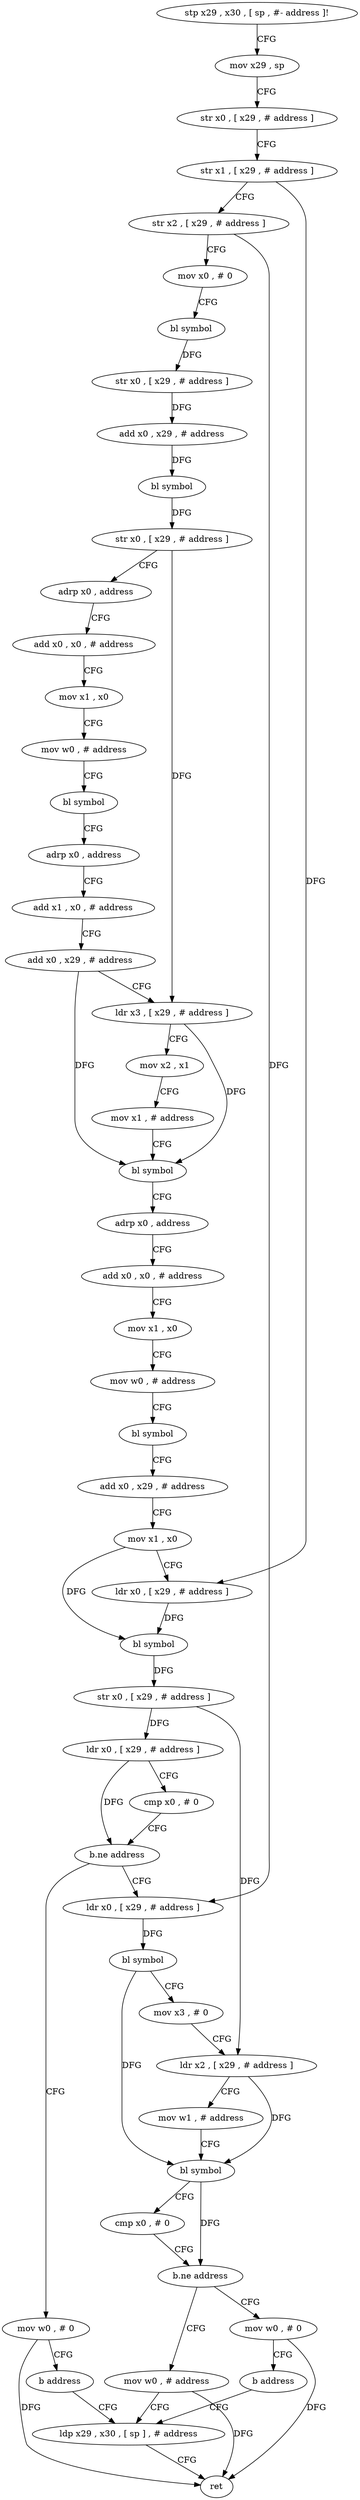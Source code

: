 digraph "func" {
"99952" [label = "stp x29 , x30 , [ sp , #- address ]!" ]
"99956" [label = "mov x29 , sp" ]
"99960" [label = "str x0 , [ x29 , # address ]" ]
"99964" [label = "str x1 , [ x29 , # address ]" ]
"99968" [label = "str x2 , [ x29 , # address ]" ]
"99972" [label = "mov x0 , # 0" ]
"99976" [label = "bl symbol" ]
"99980" [label = "str x0 , [ x29 , # address ]" ]
"99984" [label = "add x0 , x29 , # address" ]
"99988" [label = "bl symbol" ]
"99992" [label = "str x0 , [ x29 , # address ]" ]
"99996" [label = "adrp x0 , address" ]
"100000" [label = "add x0 , x0 , # address" ]
"100004" [label = "mov x1 , x0" ]
"100008" [label = "mov w0 , # address" ]
"100012" [label = "bl symbol" ]
"100016" [label = "adrp x0 , address" ]
"100020" [label = "add x1 , x0 , # address" ]
"100024" [label = "add x0 , x29 , # address" ]
"100028" [label = "ldr x3 , [ x29 , # address ]" ]
"100032" [label = "mov x2 , x1" ]
"100036" [label = "mov x1 , # address" ]
"100040" [label = "bl symbol" ]
"100044" [label = "adrp x0 , address" ]
"100048" [label = "add x0 , x0 , # address" ]
"100052" [label = "mov x1 , x0" ]
"100056" [label = "mov w0 , # address" ]
"100060" [label = "bl symbol" ]
"100064" [label = "add x0 , x29 , # address" ]
"100068" [label = "mov x1 , x0" ]
"100072" [label = "ldr x0 , [ x29 , # address ]" ]
"100076" [label = "bl symbol" ]
"100080" [label = "str x0 , [ x29 , # address ]" ]
"100084" [label = "ldr x0 , [ x29 , # address ]" ]
"100088" [label = "cmp x0 , # 0" ]
"100092" [label = "b.ne address" ]
"100104" [label = "ldr x0 , [ x29 , # address ]" ]
"100096" [label = "mov w0 , # 0" ]
"100108" [label = "bl symbol" ]
"100112" [label = "mov x3 , # 0" ]
"100116" [label = "ldr x2 , [ x29 , # address ]" ]
"100120" [label = "mov w1 , # address" ]
"100124" [label = "bl symbol" ]
"100128" [label = "cmp x0 , # 0" ]
"100132" [label = "b.ne address" ]
"100144" [label = "mov w0 , # address" ]
"100136" [label = "mov w0 , # 0" ]
"100100" [label = "b address" ]
"100148" [label = "ldp x29 , x30 , [ sp ] , # address" ]
"100140" [label = "b address" ]
"100152" [label = "ret" ]
"99952" -> "99956" [ label = "CFG" ]
"99956" -> "99960" [ label = "CFG" ]
"99960" -> "99964" [ label = "CFG" ]
"99964" -> "99968" [ label = "CFG" ]
"99964" -> "100072" [ label = "DFG" ]
"99968" -> "99972" [ label = "CFG" ]
"99968" -> "100104" [ label = "DFG" ]
"99972" -> "99976" [ label = "CFG" ]
"99976" -> "99980" [ label = "DFG" ]
"99980" -> "99984" [ label = "DFG" ]
"99984" -> "99988" [ label = "DFG" ]
"99988" -> "99992" [ label = "DFG" ]
"99992" -> "99996" [ label = "CFG" ]
"99992" -> "100028" [ label = "DFG" ]
"99996" -> "100000" [ label = "CFG" ]
"100000" -> "100004" [ label = "CFG" ]
"100004" -> "100008" [ label = "CFG" ]
"100008" -> "100012" [ label = "CFG" ]
"100012" -> "100016" [ label = "CFG" ]
"100016" -> "100020" [ label = "CFG" ]
"100020" -> "100024" [ label = "CFG" ]
"100024" -> "100028" [ label = "CFG" ]
"100024" -> "100040" [ label = "DFG" ]
"100028" -> "100032" [ label = "CFG" ]
"100028" -> "100040" [ label = "DFG" ]
"100032" -> "100036" [ label = "CFG" ]
"100036" -> "100040" [ label = "CFG" ]
"100040" -> "100044" [ label = "CFG" ]
"100044" -> "100048" [ label = "CFG" ]
"100048" -> "100052" [ label = "CFG" ]
"100052" -> "100056" [ label = "CFG" ]
"100056" -> "100060" [ label = "CFG" ]
"100060" -> "100064" [ label = "CFG" ]
"100064" -> "100068" [ label = "CFG" ]
"100068" -> "100072" [ label = "CFG" ]
"100068" -> "100076" [ label = "DFG" ]
"100072" -> "100076" [ label = "DFG" ]
"100076" -> "100080" [ label = "DFG" ]
"100080" -> "100084" [ label = "DFG" ]
"100080" -> "100116" [ label = "DFG" ]
"100084" -> "100088" [ label = "CFG" ]
"100084" -> "100092" [ label = "DFG" ]
"100088" -> "100092" [ label = "CFG" ]
"100092" -> "100104" [ label = "CFG" ]
"100092" -> "100096" [ label = "CFG" ]
"100104" -> "100108" [ label = "DFG" ]
"100096" -> "100100" [ label = "CFG" ]
"100096" -> "100152" [ label = "DFG" ]
"100108" -> "100112" [ label = "CFG" ]
"100108" -> "100124" [ label = "DFG" ]
"100112" -> "100116" [ label = "CFG" ]
"100116" -> "100120" [ label = "CFG" ]
"100116" -> "100124" [ label = "DFG" ]
"100120" -> "100124" [ label = "CFG" ]
"100124" -> "100128" [ label = "CFG" ]
"100124" -> "100132" [ label = "DFG" ]
"100128" -> "100132" [ label = "CFG" ]
"100132" -> "100144" [ label = "CFG" ]
"100132" -> "100136" [ label = "CFG" ]
"100144" -> "100148" [ label = "CFG" ]
"100144" -> "100152" [ label = "DFG" ]
"100136" -> "100140" [ label = "CFG" ]
"100136" -> "100152" [ label = "DFG" ]
"100100" -> "100148" [ label = "CFG" ]
"100148" -> "100152" [ label = "CFG" ]
"100140" -> "100148" [ label = "CFG" ]
}
